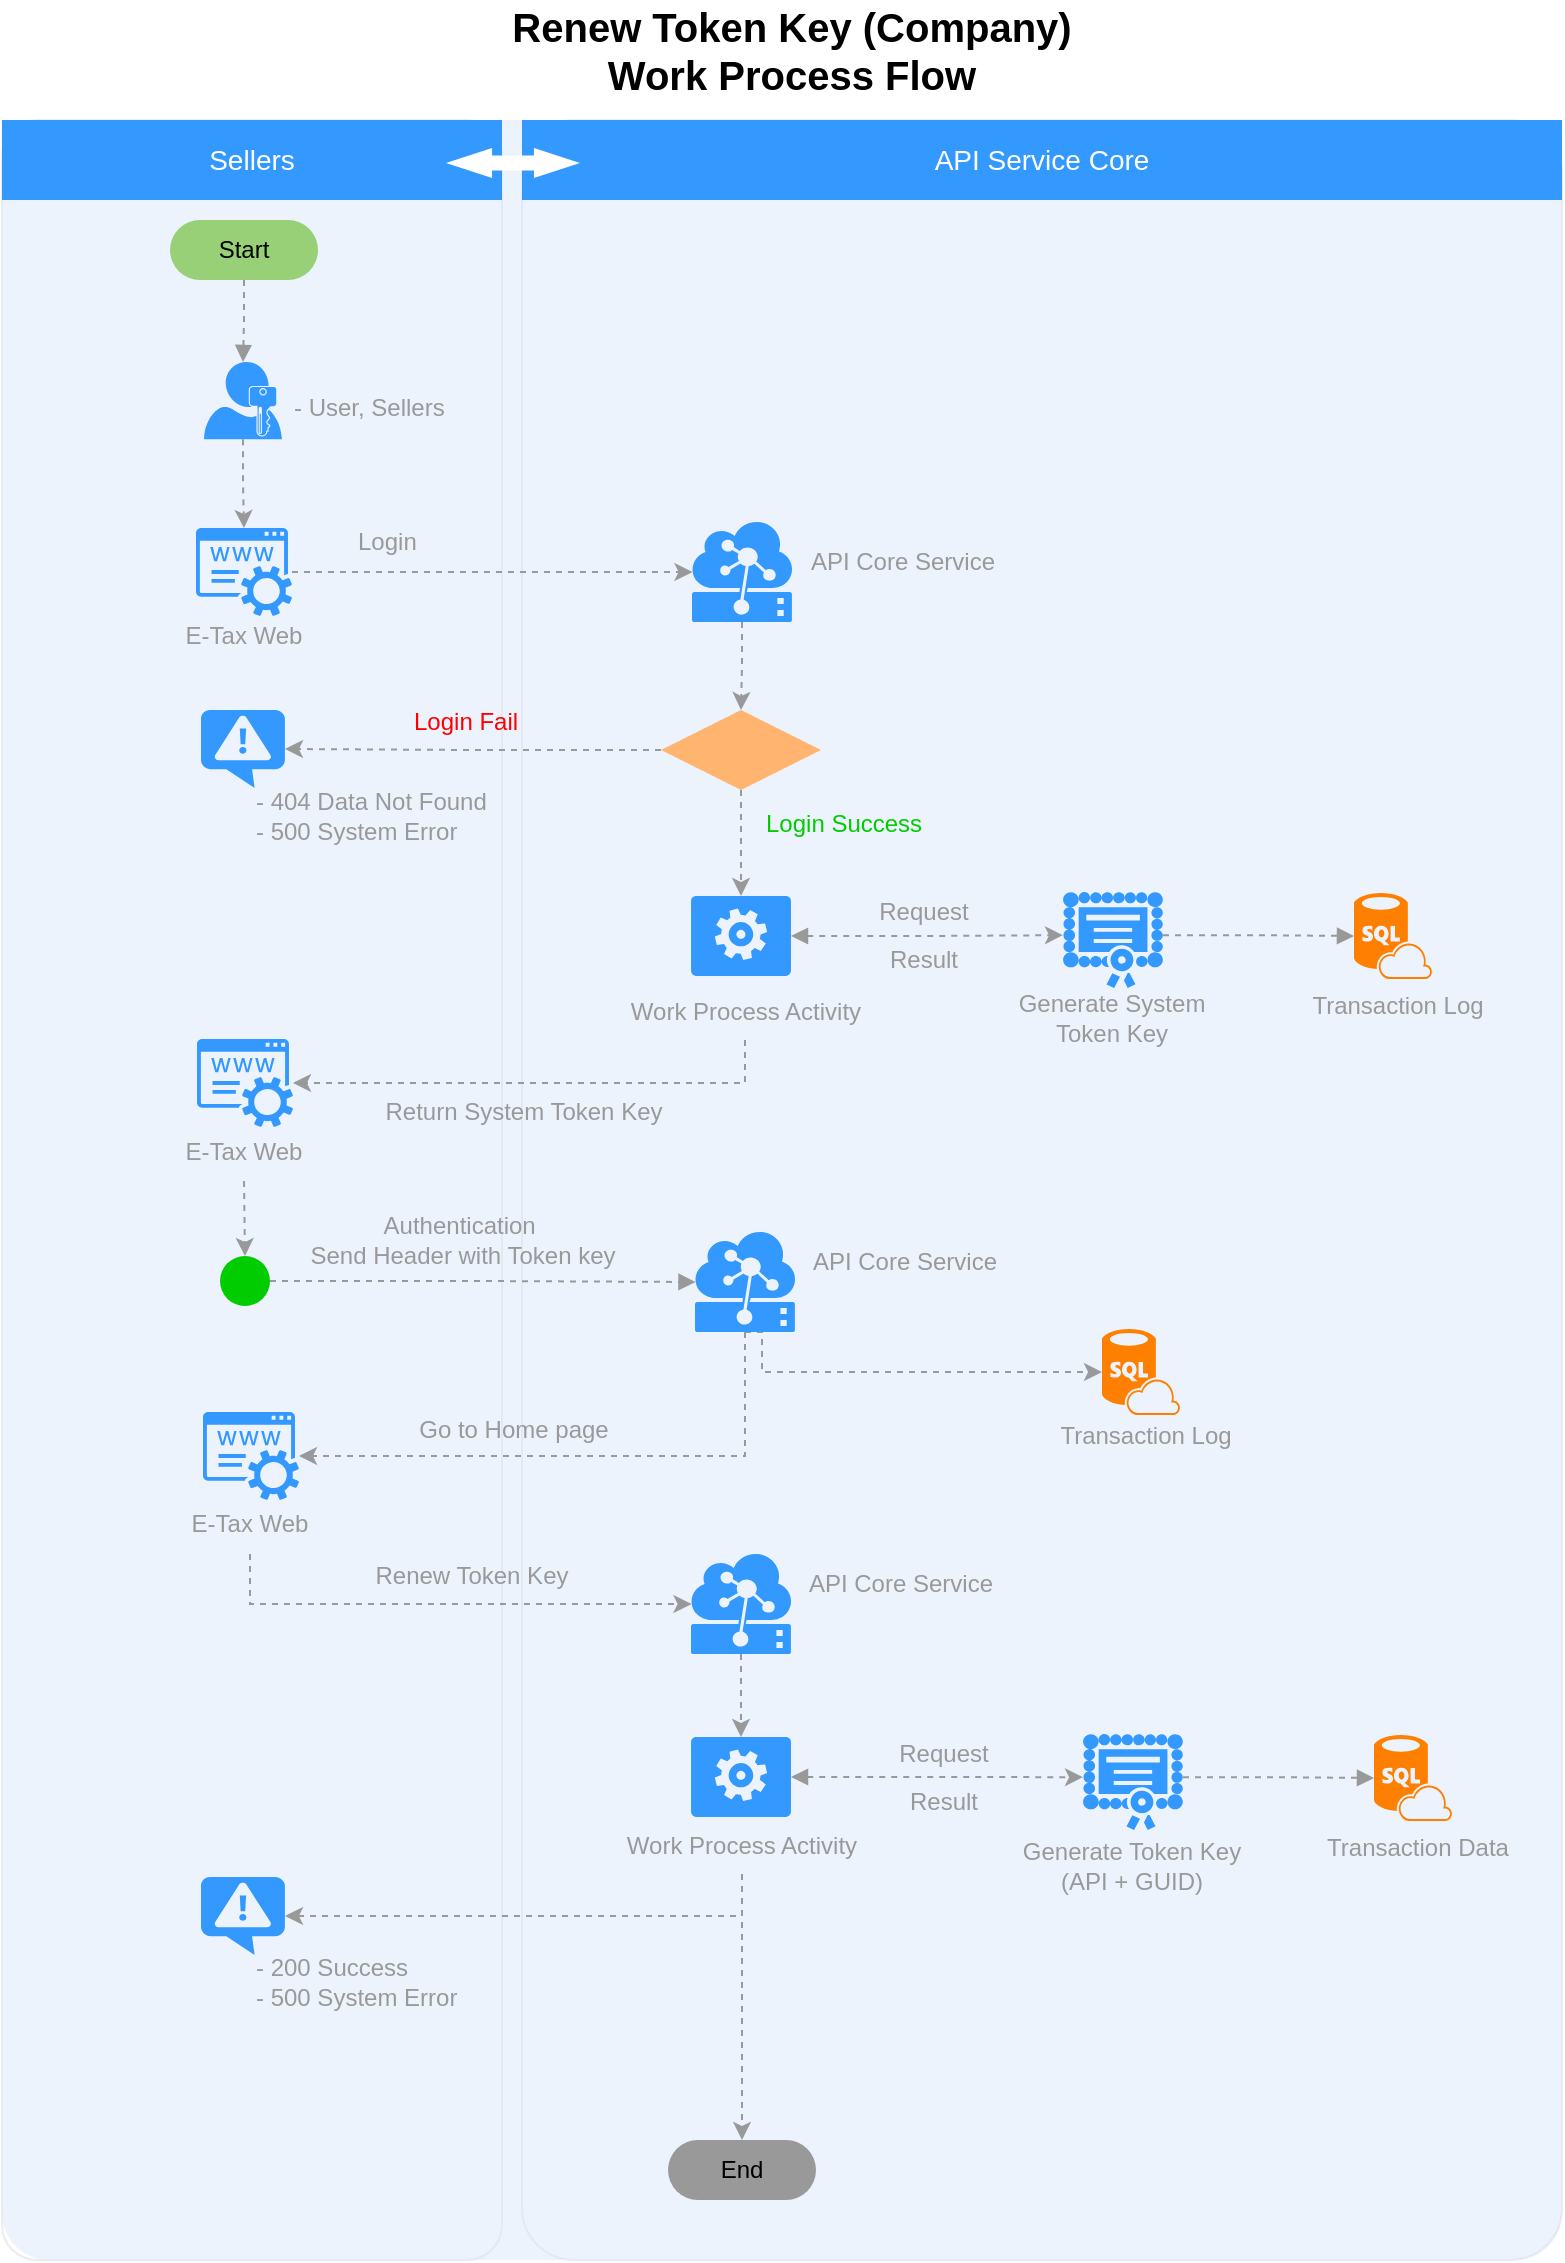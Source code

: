 <mxfile version="10.8.0" type="github"><diagram id="98et0ZXu4X3KvnPCGmSZ" name="Page-1"><mxGraphModel dx="1220" dy="634" grid="0" gridSize="10" guides="1" tooltips="1" connect="1" arrows="1" fold="1" page="1" pageScale="1" pageWidth="827" pageHeight="1169" math="0" shadow="0"><root><mxCell id="0"/><mxCell id="1" parent="0"/><mxCell id="7HTfFK8CQtJWUfkesm8e-1" value="" style="rounded=1;whiteSpace=wrap;html=1;strokeColor=#E6E6E6;strokeWidth=1;fillColor=#FFFFFF;fontFamily=Helvetica;fontSize=14;fontColor=#FFB366;opacity=75;verticalAlign=top;fontStyle=1;arcSize=5;" parent="1" vertex="1"><mxGeometry x="290" y="80" width="520" height="1070" as="geometry"/></mxCell><mxCell id="7HTfFK8CQtJWUfkesm8e-2" value="" style="rounded=1;whiteSpace=wrap;html=1;strokeColor=#E6E6E6;strokeWidth=1;fillColor=#FFFFFF;fontFamily=Helvetica;fontSize=14;fontColor=#FFB366;opacity=75;verticalAlign=top;fontStyle=1;arcSize=7;" parent="1" vertex="1"><mxGeometry x="30" y="80" width="250" height="1070" as="geometry"/></mxCell><mxCell id="7HTfFK8CQtJWUfkesm8e-3" value="" style="rounded=1;whiteSpace=wrap;html=1;strokeColor=none;strokeWidth=1;fillColor=#dae8fc;fontSize=12;align=center;arcSize=3;opacity=50;" parent="1" vertex="1"><mxGeometry x="30" y="80" width="780" height="1070" as="geometry"/></mxCell><mxCell id="7HTfFK8CQtJWUfkesm8e-4" value="Sellers" style="whiteSpace=wrap;html=1;dashed=1;strokeColor=none;strokeWidth=2;fillColor=#3399FF;fontFamily=Helvetica;fontSize=14;fontColor=#FFFFFF;fontStyle=0" parent="1" vertex="1"><mxGeometry x="30" y="80" width="250" height="40" as="geometry"/></mxCell><mxCell id="7HTfFK8CQtJWUfkesm8e-5" value="API Service Core" style="whiteSpace=wrap;html=1;dashed=1;strokeColor=none;strokeWidth=2;fillColor=#3399FF;fontFamily=Helvetica;fontSize=14;fontColor=#FFFFFF;fontStyle=0" parent="1" vertex="1"><mxGeometry x="290" y="80" width="520" height="40" as="geometry"/></mxCell><mxCell id="7HTfFK8CQtJWUfkesm8e-6" value="Renew Token Key (Company)&lt;br&gt;Work Process Flow" style="text;html=1;strokeColor=none;fillColor=none;align=center;verticalAlign=middle;whiteSpace=wrap;rounded=0;fontStyle=1;fontSize=20;" parent="1" vertex="1"><mxGeometry x="277" y="20" width="296" height="50" as="geometry"/></mxCell><mxCell id="7HTfFK8CQtJWUfkesm8e-7" value="" style="shape=mxgraph.arrows.two_way_arrow_horizontal;html=1;verticalLabelPosition=bottom;verticalAlign=top;strokeWidth=2;strokeColor=none;dashed=1;fillColor=#FFFFFF;fontFamily=Verdana;fontSize=12;fontColor=#00BEF2" parent="1" vertex="1"><mxGeometry x="252" y="94" width="67" height="15" as="geometry"/></mxCell><mxCell id="7HTfFK8CQtJWUfkesm8e-8" style="edgeStyle=orthogonalEdgeStyle;rounded=0;orthogonalLoop=1;jettySize=auto;html=1;exitX=0.5;exitY=1;exitDx=0;exitDy=0;exitPerimeter=0;entryX=0;entryY=0.5;entryDx=0;entryDy=0;entryPerimeter=0;dashed=1;strokeColor=#999999;fontColor=#00CC00;" parent="1" source="7HTfFK8CQtJWUfkesm8e-9" target="7HTfFK8CQtJWUfkesm8e-59" edge="1"><mxGeometry relative="1" as="geometry"><Array as="points"><mxPoint x="410" y="686"/><mxPoint x="410" y="706"/></Array></mxGeometry></mxCell><mxCell id="7HTfFK8CQtJWUfkesm8e-9" value="" style="shadow=0;dashed=0;html=1;strokeColor=none;labelPosition=center;verticalLabelPosition=bottom;verticalAlign=top;align=center;shape=mxgraph.mscae.cloud.iot_edge;fillColor=#3399FF;pointerEvents=1;fontSize=12;fontColor=#999999;" parent="1" vertex="1"><mxGeometry x="376.5" y="636" width="50" height="50" as="geometry"/></mxCell><mxCell id="7HTfFK8CQtJWUfkesm8e-10" style="edgeStyle=orthogonalEdgeStyle;rounded=0;orthogonalLoop=1;jettySize=auto;html=1;fontSize=14;strokeColor=#999999;dashed=1;entryX=0.005;entryY=0.5;entryDx=0;entryDy=0;entryPerimeter=0;" parent="1" source="7HTfFK8CQtJWUfkesm8e-24" target="7HTfFK8CQtJWUfkesm8e-18" edge="1"><mxGeometry relative="1" as="geometry"><mxPoint x="521" y="333" as="targetPoint"/><mxPoint x="187" y="333" as="sourcePoint"/></mxGeometry></mxCell><mxCell id="7HTfFK8CQtJWUfkesm8e-11" value="Login" style="text;html=1;strokeColor=none;fillColor=none;align=left;verticalAlign=middle;whiteSpace=wrap;rounded=0;fontSize=12;fontColor=#999999;" parent="1" vertex="1"><mxGeometry x="205.5" y="281" width="59" height="20" as="geometry"/></mxCell><mxCell id="7HTfFK8CQtJWUfkesm8e-12" style="edgeStyle=orthogonalEdgeStyle;rounded=0;orthogonalLoop=1;jettySize=auto;html=1;exitX=0.5;exitY=1;exitDx=0;exitDy=0;dashed=1;strokeColor=#999999;exitPerimeter=0;" parent="1" source="7HTfFK8CQtJWUfkesm8e-22" target="7HTfFK8CQtJWUfkesm8e-24" edge="1"><mxGeometry relative="1" as="geometry"><mxPoint x="151" y="289" as="sourcePoint"/><mxPoint x="151" y="345" as="targetPoint"/></mxGeometry></mxCell><mxCell id="7HTfFK8CQtJWUfkesm8e-13" value="" style="group" parent="1" vertex="1" connectable="0"><mxGeometry x="675" y="456.5" width="108" height="79" as="geometry"/></mxCell><mxCell id="7HTfFK8CQtJWUfkesm8e-14" value="" style="group" parent="7HTfFK8CQtJWUfkesm8e-13" vertex="1" connectable="0"><mxGeometry width="108" height="79" as="geometry"/></mxCell><mxCell id="7HTfFK8CQtJWUfkesm8e-15" value="Transaction Log" style="text;html=1;strokeColor=none;fillColor=none;align=center;verticalAlign=middle;whiteSpace=wrap;rounded=0;fontSize=12;fontColor=#999999;" parent="7HTfFK8CQtJWUfkesm8e-14" vertex="1"><mxGeometry x="-1" y="52" width="108" height="29" as="geometry"/></mxCell><mxCell id="7HTfFK8CQtJWUfkesm8e-16" value="" style="verticalLabelPosition=bottom;html=1;verticalAlign=top;align=center;strokeColor=none;fillColor=#FF8000;shape=mxgraph.azure.sql_database_sql_azure;fontSize=12;fontColor=#999999;" parent="7HTfFK8CQtJWUfkesm8e-14" vertex="1"><mxGeometry x="31" y="10" width="39" height="43" as="geometry"/></mxCell><mxCell id="7HTfFK8CQtJWUfkesm8e-17" style="edgeStyle=orthogonalEdgeStyle;rounded=0;orthogonalLoop=1;jettySize=auto;html=1;exitX=0.5;exitY=1;exitDx=0;exitDy=0;exitPerimeter=0;entryX=0.5;entryY=0;entryDx=0;entryDy=0;dashed=1;strokeColor=#999999;" parent="1" source="7HTfFK8CQtJWUfkesm8e-18" target="7HTfFK8CQtJWUfkesm8e-49" edge="1"><mxGeometry relative="1" as="geometry"/></mxCell><mxCell id="7HTfFK8CQtJWUfkesm8e-18" value="" style="shadow=0;dashed=0;html=1;strokeColor=none;labelPosition=center;verticalLabelPosition=bottom;verticalAlign=top;align=center;shape=mxgraph.mscae.cloud.iot_edge;fillColor=#3399FF;pointerEvents=1;fontSize=12;fontColor=#999999;" parent="1" vertex="1"><mxGeometry x="375" y="281" width="50" height="50" as="geometry"/></mxCell><mxCell id="7HTfFK8CQtJWUfkesm8e-19" value="API Core Service" style="text;html=1;strokeColor=none;fillColor=none;align=center;verticalAlign=middle;whiteSpace=wrap;rounded=0;fontSize=12;fontColor=#999999;" parent="1" vertex="1"><mxGeometry x="430" y="286.5" width="101" height="29" as="geometry"/></mxCell><mxCell id="7HTfFK8CQtJWUfkesm8e-20" value="" style="group" parent="1" vertex="1" connectable="0"><mxGeometry x="131" y="201" width="162.5" height="50" as="geometry"/></mxCell><mxCell id="7HTfFK8CQtJWUfkesm8e-21" value="&lt;font color=&quot;#999999&quot; style=&quot;font-size: 12px&quot;&gt;- User, Sellers&lt;br&gt;&lt;br&gt;&lt;/font&gt;" style="text;html=1;strokeColor=none;fillColor=none;align=left;verticalAlign=middle;whiteSpace=wrap;rounded=0;fontSize=12;" parent="7HTfFK8CQtJWUfkesm8e-20" vertex="1"><mxGeometry x="42.5" y="10" width="120" height="40" as="geometry"/></mxCell><mxCell id="7HTfFK8CQtJWUfkesm8e-22" value="" style="pointerEvents=1;shadow=0;dashed=0;html=1;strokeColor=none;labelPosition=center;verticalLabelPosition=bottom;verticalAlign=top;align=center;shape=mxgraph.mscae.enterprise.user_permissions;fillColor=#3399FF;fontSize=14;" parent="7HTfFK8CQtJWUfkesm8e-20" vertex="1"><mxGeometry width="39" height="38.678" as="geometry"/></mxCell><mxCell id="7HTfFK8CQtJWUfkesm8e-23" value="" style="group" parent="1" vertex="1" connectable="0"><mxGeometry x="95.5" y="284" width="110" height="74" as="geometry"/></mxCell><mxCell id="7HTfFK8CQtJWUfkesm8e-24" value="" style="pointerEvents=1;shadow=0;dashed=0;html=1;strokeColor=none;fillColor=#3399FF;labelPosition=center;verticalLabelPosition=bottom;verticalAlign=top;outlineConnect=0;align=center;shape=mxgraph.office.services.registrar_service;" parent="7HTfFK8CQtJWUfkesm8e-23" vertex="1"><mxGeometry x="31.5" width="48" height="44" as="geometry"/></mxCell><mxCell id="7HTfFK8CQtJWUfkesm8e-25" value="E-Tax Web" style="text;html=1;strokeColor=none;fillColor=none;align=center;verticalAlign=middle;whiteSpace=wrap;rounded=0;fontSize=12;fontColor=#999999;" parent="7HTfFK8CQtJWUfkesm8e-23" vertex="1"><mxGeometry y="39" width="110" height="30" as="geometry"/></mxCell><mxCell id="7HTfFK8CQtJWUfkesm8e-26" value="" style="group" parent="1" vertex="1" connectable="0"><mxGeometry x="321.5" y="468" width="160" height="72" as="geometry"/></mxCell><mxCell id="7HTfFK8CQtJWUfkesm8e-27" value="" style="verticalLabelPosition=bottom;html=1;verticalAlign=top;align=center;strokeColor=none;fillColor=#3399FF;shape=mxgraph.azure.worker_role;fontSize=12;fontColor=#999999;" parent="7HTfFK8CQtJWUfkesm8e-26" vertex="1"><mxGeometry x="53" width="50" height="40" as="geometry"/></mxCell><mxCell id="7HTfFK8CQtJWUfkesm8e-28" value="Work Process Activity&lt;br&gt;" style="text;html=1;strokeColor=none;fillColor=none;align=center;verticalAlign=middle;whiteSpace=wrap;rounded=0;fontSize=12;fontColor=#999999;" parent="7HTfFK8CQtJWUfkesm8e-26" vertex="1"><mxGeometry y="43" width="160" height="29" as="geometry"/></mxCell><mxCell id="7HTfFK8CQtJWUfkesm8e-29" value="" style="group" parent="1" vertex="1" connectable="0"><mxGeometry x="527.5" y="459.5" width="114" height="81" as="geometry"/></mxCell><mxCell id="7HTfFK8CQtJWUfkesm8e-30" value="" style="group" parent="7HTfFK8CQtJWUfkesm8e-29" vertex="1" connectable="0"><mxGeometry width="114" height="81" as="geometry"/></mxCell><mxCell id="7HTfFK8CQtJWUfkesm8e-31" value="Generate System Token Key&lt;br&gt;" style="text;html=1;strokeColor=none;fillColor=none;align=center;verticalAlign=middle;whiteSpace=wrap;rounded=0;fontSize=12;fontColor=#999999;" parent="7HTfFK8CQtJWUfkesm8e-30" vertex="1"><mxGeometry y="54" width="114" height="30" as="geometry"/></mxCell><mxCell id="7HTfFK8CQtJWUfkesm8e-32" value="" style="pointerEvents=1;shadow=0;dashed=0;html=1;strokeColor=none;labelPosition=center;verticalLabelPosition=bottom;verticalAlign=top;align=center;shape=mxgraph.mscae.intune.inventory_license;fillColor=#3399FF;fontSize=14;" parent="7HTfFK8CQtJWUfkesm8e-29" vertex="1"><mxGeometry x="33" y="6.5" width="50" height="48" as="geometry"/></mxCell><mxCell id="7HTfFK8CQtJWUfkesm8e-33" style="edgeStyle=orthogonalEdgeStyle;rounded=0;orthogonalLoop=1;jettySize=auto;html=1;exitX=1;exitY=0.5;exitDx=0;exitDy=0;exitPerimeter=0;entryX=0;entryY=0.45;entryDx=0;entryDy=0;entryPerimeter=0;dashed=1;strokeColor=#999999;startArrow=block;startFill=1;" parent="1" source="7HTfFK8CQtJWUfkesm8e-27" target="7HTfFK8CQtJWUfkesm8e-32" edge="1"><mxGeometry relative="1" as="geometry"/></mxCell><mxCell id="7HTfFK8CQtJWUfkesm8e-34" value="Request" style="text;html=1;strokeColor=none;fillColor=none;align=center;verticalAlign=middle;whiteSpace=wrap;rounded=0;fontSize=12;fontColor=#999999;" parent="1" vertex="1"><mxGeometry x="461" y="466" width="60" height="20" as="geometry"/></mxCell><mxCell id="7HTfFK8CQtJWUfkesm8e-35" value="Result" style="text;html=1;strokeColor=none;fillColor=none;align=center;verticalAlign=middle;whiteSpace=wrap;rounded=0;fontSize=12;fontColor=#999999;" parent="1" vertex="1"><mxGeometry x="461" y="490" width="60" height="20" as="geometry"/></mxCell><mxCell id="7HTfFK8CQtJWUfkesm8e-36" value="" style="group" parent="1" vertex="1" connectable="0"><mxGeometry x="96" y="539.5" width="110" height="74" as="geometry"/></mxCell><mxCell id="7HTfFK8CQtJWUfkesm8e-37" value="" style="pointerEvents=1;shadow=0;dashed=0;html=1;strokeColor=none;fillColor=#3399FF;labelPosition=center;verticalLabelPosition=bottom;verticalAlign=top;outlineConnect=0;align=center;shape=mxgraph.office.services.registrar_service;" parent="7HTfFK8CQtJWUfkesm8e-36" vertex="1"><mxGeometry x="31.5" width="48" height="44" as="geometry"/></mxCell><mxCell id="7HTfFK8CQtJWUfkesm8e-38" value="E-Tax Web" style="text;html=1;strokeColor=none;fillColor=none;align=center;verticalAlign=middle;whiteSpace=wrap;rounded=0;fontSize=12;fontColor=#999999;" parent="7HTfFK8CQtJWUfkesm8e-36" vertex="1"><mxGeometry y="41" width="110" height="30" as="geometry"/></mxCell><mxCell id="7HTfFK8CQtJWUfkesm8e-39" value="Return System Token Key&lt;br&gt;" style="text;html=1;strokeColor=none;fillColor=none;align=center;verticalAlign=middle;whiteSpace=wrap;rounded=0;fontSize=12;fontColor=#999999;" parent="1" vertex="1"><mxGeometry x="206.5" y="567.5" width="168" height="16" as="geometry"/></mxCell><mxCell id="7HTfFK8CQtJWUfkesm8e-40" style="edgeStyle=orthogonalEdgeStyle;rounded=0;orthogonalLoop=1;jettySize=auto;html=1;exitX=1;exitY=0.5;exitDx=0;exitDy=0;entryX=0.005;entryY=0.5;entryDx=0;entryDy=0;dashed=1;startArrow=none;startFill=0;endArrow=block;endFill=1;strokeColor=#999999;entryPerimeter=0;" parent="1" source="7xyW79Q6c96OPX3ZE_rg-1" target="7HTfFK8CQtJWUfkesm8e-9" edge="1"><mxGeometry relative="1" as="geometry"><mxPoint x="368" y="619" as="targetPoint"/></mxGeometry></mxCell><mxCell id="7HTfFK8CQtJWUfkesm8e-41" style="edgeStyle=orthogonalEdgeStyle;rounded=0;orthogonalLoop=1;jettySize=auto;html=1;exitX=1;exitY=0.45;exitDx=0;exitDy=0;exitPerimeter=0;entryX=0;entryY=0.5;entryDx=0;entryDy=0;entryPerimeter=0;dashed=1;startArrow=none;startFill=0;endArrow=block;endFill=1;strokeColor=#999999;" parent="1" source="7HTfFK8CQtJWUfkesm8e-32" target="7HTfFK8CQtJWUfkesm8e-16" edge="1"><mxGeometry relative="1" as="geometry"/></mxCell><mxCell id="7HTfFK8CQtJWUfkesm8e-42" value="Authentication&amp;nbsp;&lt;br&gt;Send Header with Token key&lt;br&gt;" style="text;html=1;strokeColor=none;fillColor=none;align=center;verticalAlign=middle;whiteSpace=wrap;rounded=0;fontSize=12;fontColor=#999999;" parent="1" vertex="1"><mxGeometry x="178.5" y="622.5" width="163" height="34" as="geometry"/></mxCell><mxCell id="7HTfFK8CQtJWUfkesm8e-43" value="API Core Service" style="text;html=1;strokeColor=none;fillColor=none;align=center;verticalAlign=middle;whiteSpace=wrap;rounded=0;fontSize=12;fontColor=#999999;" parent="1" vertex="1"><mxGeometry x="431" y="636.5" width="101" height="29" as="geometry"/></mxCell><mxCell id="7HTfFK8CQtJWUfkesm8e-44" style="edgeStyle=orthogonalEdgeStyle;rounded=0;orthogonalLoop=1;jettySize=auto;html=1;exitX=0.5;exitY=1;exitDx=0;exitDy=0;entryX=0.5;entryY=0;entryDx=0;entryDy=0;entryPerimeter=0;dashed=1;startArrow=none;startFill=0;endArrow=block;endFill=1;strokeColor=#999999;fontColor=#000000;" parent="1" source="7HTfFK8CQtJWUfkesm8e-45" target="7HTfFK8CQtJWUfkesm8e-22" edge="1"><mxGeometry relative="1" as="geometry"/></mxCell><mxCell id="7HTfFK8CQtJWUfkesm8e-45" value="Start" style="rounded=1;whiteSpace=wrap;html=1;fontColor=#000000;align=center;arcSize=50;labelBackgroundColor=none;fillColor=#97D077;strokeColor=none;" parent="1" vertex="1"><mxGeometry x="114" y="130" width="74" height="30" as="geometry"/></mxCell><mxCell id="7HTfFK8CQtJWUfkesm8e-46" value="Login Success&lt;br&gt;" style="text;html=1;strokeColor=none;fillColor=none;align=left;verticalAlign=middle;whiteSpace=wrap;rounded=0;fontSize=12;fontColor=#00CC00;" parent="1" vertex="1"><mxGeometry x="410" y="415" width="103" height="34" as="geometry"/></mxCell><mxCell id="7HTfFK8CQtJWUfkesm8e-47" style="edgeStyle=orthogonalEdgeStyle;rounded=0;orthogonalLoop=1;jettySize=auto;html=1;exitX=0.5;exitY=1;exitDx=0;exitDy=0;entryX=0.5;entryY=0;entryDx=0;entryDy=0;entryPerimeter=0;strokeColor=#999999;dashed=1;" parent="1" source="7HTfFK8CQtJWUfkesm8e-49" target="7HTfFK8CQtJWUfkesm8e-27" edge="1"><mxGeometry relative="1" as="geometry"/></mxCell><mxCell id="7HTfFK8CQtJWUfkesm8e-48" style="edgeStyle=orthogonalEdgeStyle;rounded=0;orthogonalLoop=1;jettySize=auto;html=1;exitX=0;exitY=0.5;exitDx=0;exitDy=0;entryX=1;entryY=0.5;entryDx=0;entryDy=0;entryPerimeter=0;dashed=1;strokeColor=#999999;" parent="1" source="7HTfFK8CQtJWUfkesm8e-49" target="7HTfFK8CQtJWUfkesm8e-50" edge="1"><mxGeometry relative="1" as="geometry"/></mxCell><mxCell id="7HTfFK8CQtJWUfkesm8e-49" value="" style="rhombus;whiteSpace=wrap;html=1;strokeColor=none;strokeWidth=1;fillColor=#FFB570;fontSize=12;fontColor=#999999;align=left;" parent="1" vertex="1"><mxGeometry x="359.5" y="375" width="80" height="40" as="geometry"/></mxCell><mxCell id="7HTfFK8CQtJWUfkesm8e-50" value="" style="verticalLabelPosition=bottom;html=1;verticalAlign=top;align=center;strokeColor=none;fillColor=#3399FF;shape=mxgraph.azure.notification_topic;fontSize=12;fontColor=#999999;" parent="1" vertex="1"><mxGeometry x="129.5" y="375" width="42" height="39" as="geometry"/></mxCell><mxCell id="7HTfFK8CQtJWUfkesm8e-51" value="- 404 Data Not Found&lt;br&gt;- 500 System Error&lt;br&gt;" style="text;html=1;strokeColor=none;fillColor=none;align=left;verticalAlign=middle;whiteSpace=wrap;rounded=0;fontSize=12;fontColor=#999999;" parent="1" vertex="1"><mxGeometry x="155" y="410" width="143" height="35" as="geometry"/></mxCell><mxCell id="7HTfFK8CQtJWUfkesm8e-52" value="Login Fail&lt;br&gt;" style="text;html=1;strokeColor=none;fillColor=none;align=left;verticalAlign=middle;whiteSpace=wrap;rounded=0;fontSize=12;fontColor=#FF0000;" parent="1" vertex="1"><mxGeometry x="234" y="370" width="103" height="22" as="geometry"/></mxCell><mxCell id="7HTfFK8CQtJWUfkesm8e-53" style="edgeStyle=orthogonalEdgeStyle;rounded=0;orthogonalLoop=1;jettySize=auto;html=1;exitX=0.5;exitY=1;exitDx=0;exitDy=0;dashed=1;strokeColor=#999999;fontColor=#00CC00;" parent="1" source="7HTfFK8CQtJWUfkesm8e-28" target="7HTfFK8CQtJWUfkesm8e-37" edge="1"><mxGeometry relative="1" as="geometry"/></mxCell><mxCell id="7HTfFK8CQtJWUfkesm8e-54" value="" style="group" parent="1" vertex="1" connectable="0"><mxGeometry x="321.5" y="888.5" width="160" height="72" as="geometry"/></mxCell><mxCell id="7HTfFK8CQtJWUfkesm8e-55" value="" style="verticalLabelPosition=bottom;html=1;verticalAlign=top;align=center;strokeColor=none;fillColor=#3399FF;shape=mxgraph.azure.worker_role;fontSize=12;fontColor=#999999;" parent="7HTfFK8CQtJWUfkesm8e-54" vertex="1"><mxGeometry x="53" width="50" height="40" as="geometry"/></mxCell><mxCell id="7HTfFK8CQtJWUfkesm8e-56" value="" style="group" parent="1" vertex="1" connectable="0"><mxGeometry x="540" y="703.5" width="108" height="79" as="geometry"/></mxCell><mxCell id="7HTfFK8CQtJWUfkesm8e-57" value="" style="group" parent="7HTfFK8CQtJWUfkesm8e-56" vertex="1" connectable="0"><mxGeometry width="108" height="79" as="geometry"/></mxCell><mxCell id="7HTfFK8CQtJWUfkesm8e-58" value="Transaction Log" style="text;html=1;strokeColor=none;fillColor=none;align=center;verticalAlign=middle;whiteSpace=wrap;rounded=0;fontSize=12;fontColor=#999999;" parent="7HTfFK8CQtJWUfkesm8e-57" vertex="1"><mxGeometry x="8" y="20" width="108" height="29" as="geometry"/></mxCell><mxCell id="7HTfFK8CQtJWUfkesm8e-59" value="" style="verticalLabelPosition=bottom;html=1;verticalAlign=top;align=center;strokeColor=none;fillColor=#FF8000;shape=mxgraph.azure.sql_database_sql_azure;fontSize=12;fontColor=#999999;" parent="7HTfFK8CQtJWUfkesm8e-57" vertex="1"><mxGeometry x="40" y="-19" width="39" height="43" as="geometry"/></mxCell><mxCell id="7HTfFK8CQtJWUfkesm8e-60" value="" style="group" parent="1" vertex="1" connectable="0"><mxGeometry x="99" y="726" width="110" height="74" as="geometry"/></mxCell><mxCell id="7HTfFK8CQtJWUfkesm8e-61" value="" style="pointerEvents=1;shadow=0;dashed=0;html=1;strokeColor=none;fillColor=#3399FF;labelPosition=center;verticalLabelPosition=bottom;verticalAlign=top;outlineConnect=0;align=center;shape=mxgraph.office.services.registrar_service;" parent="7HTfFK8CQtJWUfkesm8e-60" vertex="1"><mxGeometry x="31.5" width="48" height="44" as="geometry"/></mxCell><mxCell id="7HTfFK8CQtJWUfkesm8e-62" value="E-Tax Web" style="text;html=1;strokeColor=none;fillColor=none;align=center;verticalAlign=middle;whiteSpace=wrap;rounded=0;fontSize=12;fontColor=#999999;" parent="7HTfFK8CQtJWUfkesm8e-60" vertex="1"><mxGeometry y="41" width="110" height="30" as="geometry"/></mxCell><mxCell id="7HTfFK8CQtJWUfkesm8e-63" value="Go to Home page&lt;br&gt;" style="text;html=1;strokeColor=none;fillColor=none;align=center;verticalAlign=middle;whiteSpace=wrap;rounded=0;fontSize=12;fontColor=#999999;" parent="1" vertex="1"><mxGeometry x="201.5" y="727" width="168" height="16" as="geometry"/></mxCell><mxCell id="7HTfFK8CQtJWUfkesm8e-64" style="edgeStyle=orthogonalEdgeStyle;rounded=0;orthogonalLoop=1;jettySize=auto;html=1;exitX=0.5;exitY=1;exitDx=0;exitDy=0;dashed=1;strokeColor=#999999;fontColor=#00CC00;exitPerimeter=0;" parent="1" source="7HTfFK8CQtJWUfkesm8e-9" target="7HTfFK8CQtJWUfkesm8e-61" edge="1"><mxGeometry relative="1" as="geometry"><mxPoint x="405" y="726.5" as="sourcePoint"/><Array as="points"><mxPoint x="402" y="748"/></Array></mxGeometry></mxCell><mxCell id="7HTfFK8CQtJWUfkesm8e-65" style="edgeStyle=orthogonalEdgeStyle;rounded=0;orthogonalLoop=1;jettySize=auto;html=1;exitX=0.5;exitY=1;exitDx=0;exitDy=0;exitPerimeter=0;entryX=0.5;entryY=0;entryDx=0;entryDy=0;entryPerimeter=0;dashed=1;strokeColor=#999999;fontColor=#00CC00;" parent="1" source="7HTfFK8CQtJWUfkesm8e-66" target="7HTfFK8CQtJWUfkesm8e-55" edge="1"><mxGeometry relative="1" as="geometry"/></mxCell><mxCell id="7HTfFK8CQtJWUfkesm8e-66" value="" style="shadow=0;dashed=0;html=1;strokeColor=none;labelPosition=center;verticalLabelPosition=bottom;verticalAlign=top;align=center;shape=mxgraph.mscae.cloud.iot_edge;fillColor=#3399FF;pointerEvents=1;fontSize=12;fontColor=#999999;" parent="1" vertex="1"><mxGeometry x="374.5" y="797" width="50" height="50" as="geometry"/></mxCell><mxCell id="7HTfFK8CQtJWUfkesm8e-67" value="API Core Service" style="text;html=1;strokeColor=none;fillColor=none;align=center;verticalAlign=middle;whiteSpace=wrap;rounded=0;fontSize=12;fontColor=#999999;" parent="1" vertex="1"><mxGeometry x="429" y="797.5" width="101" height="29" as="geometry"/></mxCell><mxCell id="7HTfFK8CQtJWUfkesm8e-68" value="" style="group" parent="1" vertex="1" connectable="0"><mxGeometry x="540" y="961" width="108" height="79" as="geometry"/></mxCell><mxCell id="7HTfFK8CQtJWUfkesm8e-69" style="edgeStyle=orthogonalEdgeStyle;rounded=0;orthogonalLoop=1;jettySize=auto;html=1;exitX=0.5;exitY=1;exitDx=0;exitDy=0;entryX=0.005;entryY=0.5;entryDx=0;entryDy=0;entryPerimeter=0;dashed=1;strokeColor=#999999;fontColor=#00CC00;" parent="1" source="7HTfFK8CQtJWUfkesm8e-62" target="7HTfFK8CQtJWUfkesm8e-66" edge="1"><mxGeometry relative="1" as="geometry"/></mxCell><mxCell id="7HTfFK8CQtJWUfkesm8e-70" value="Renew Token Key&lt;br&gt;" style="text;html=1;strokeColor=none;fillColor=none;align=center;verticalAlign=middle;whiteSpace=wrap;rounded=0;fontSize=12;fontColor=#999999;" parent="1" vertex="1"><mxGeometry x="180.5" y="800" width="168" height="16" as="geometry"/></mxCell><mxCell id="7HTfFK8CQtJWUfkesm8e-71" style="edgeStyle=orthogonalEdgeStyle;rounded=0;orthogonalLoop=1;jettySize=auto;html=1;exitX=0.5;exitY=1;exitDx=0;exitDy=0;entryX=1;entryY=0.5;entryDx=0;entryDy=0;entryPerimeter=0;dashed=1;strokeColor=#999999;fontColor=#00CC00;" parent="1" source="7HTfFK8CQtJWUfkesm8e-73" target="7HTfFK8CQtJWUfkesm8e-82" edge="1"><mxGeometry relative="1" as="geometry"/></mxCell><mxCell id="7HTfFK8CQtJWUfkesm8e-72" style="edgeStyle=orthogonalEdgeStyle;rounded=0;orthogonalLoop=1;jettySize=auto;html=1;exitX=0.5;exitY=1;exitDx=0;exitDy=0;entryX=0.5;entryY=0;entryDx=0;entryDy=0;dashed=1;strokeColor=#999999;fontColor=#00CC00;" parent="1" source="7HTfFK8CQtJWUfkesm8e-73" target="7HTfFK8CQtJWUfkesm8e-84" edge="1"><mxGeometry relative="1" as="geometry"/></mxCell><mxCell id="7HTfFK8CQtJWUfkesm8e-73" value="Work Process Activity&lt;br&gt;" style="text;html=1;strokeColor=none;fillColor=none;align=center;verticalAlign=middle;whiteSpace=wrap;rounded=0;fontSize=12;fontColor=#999999;" parent="1" vertex="1"><mxGeometry x="320" y="928" width="160" height="29" as="geometry"/></mxCell><mxCell id="7HTfFK8CQtJWUfkesm8e-74" value="Transaction Data" style="text;html=1;strokeColor=none;fillColor=none;align=center;verticalAlign=middle;whiteSpace=wrap;rounded=0;fontSize=12;fontColor=#999999;" parent="1" vertex="1"><mxGeometry x="684" y="929.5" width="108" height="29" as="geometry"/></mxCell><mxCell id="7HTfFK8CQtJWUfkesm8e-75" value="" style="verticalLabelPosition=bottom;html=1;verticalAlign=top;align=center;strokeColor=none;fillColor=#FF8000;shape=mxgraph.azure.sql_database_sql_azure;fontSize=12;fontColor=#999999;" parent="1" vertex="1"><mxGeometry x="716" y="887.5" width="39" height="43" as="geometry"/></mxCell><mxCell id="7HTfFK8CQtJWUfkesm8e-76" value="Generate Token Key&lt;br&gt;(API + GUID)&lt;br&gt;" style="text;html=1;strokeColor=none;fillColor=none;align=center;verticalAlign=middle;whiteSpace=wrap;rounded=0;fontSize=12;fontColor=#999999;" parent="1" vertex="1"><mxGeometry x="538" y="935" width="114" height="36" as="geometry"/></mxCell><mxCell id="7HTfFK8CQtJWUfkesm8e-77" value="" style="pointerEvents=1;shadow=0;dashed=0;html=1;strokeColor=none;labelPosition=center;verticalLabelPosition=bottom;verticalAlign=top;align=center;shape=mxgraph.mscae.intune.inventory_license;fillColor=#3399FF;fontSize=14;" parent="1" vertex="1"><mxGeometry x="570.5" y="887" width="50" height="48" as="geometry"/></mxCell><mxCell id="7HTfFK8CQtJWUfkesm8e-78" style="edgeStyle=orthogonalEdgeStyle;rounded=0;orthogonalLoop=1;jettySize=auto;html=1;exitX=1;exitY=0.5;exitDx=0;exitDy=0;exitPerimeter=0;entryX=0;entryY=0.45;entryDx=0;entryDy=0;entryPerimeter=0;dashed=1;strokeColor=#999999;startArrow=block;startFill=1;" parent="1" source="7HTfFK8CQtJWUfkesm8e-55" target="7HTfFK8CQtJWUfkesm8e-77" edge="1"><mxGeometry relative="1" as="geometry"><mxPoint x="435" y="908" as="sourcePoint"/></mxGeometry></mxCell><mxCell id="7HTfFK8CQtJWUfkesm8e-79" value="Request" style="text;html=1;strokeColor=none;fillColor=none;align=center;verticalAlign=middle;whiteSpace=wrap;rounded=0;fontSize=12;fontColor=#999999;" parent="1" vertex="1"><mxGeometry x="471" y="887" width="60" height="20" as="geometry"/></mxCell><mxCell id="7HTfFK8CQtJWUfkesm8e-80" value="Result" style="text;html=1;strokeColor=none;fillColor=none;align=center;verticalAlign=middle;whiteSpace=wrap;rounded=0;fontSize=12;fontColor=#999999;" parent="1" vertex="1"><mxGeometry x="471" y="911" width="60" height="20" as="geometry"/></mxCell><mxCell id="7HTfFK8CQtJWUfkesm8e-81" style="edgeStyle=orthogonalEdgeStyle;rounded=0;orthogonalLoop=1;jettySize=auto;html=1;exitX=1;exitY=0.45;exitDx=0;exitDy=0;exitPerimeter=0;entryX=0;entryY=0.5;entryDx=0;entryDy=0;entryPerimeter=0;dashed=1;startArrow=none;startFill=0;endArrow=block;endFill=1;strokeColor=#999999;" parent="1" source="7HTfFK8CQtJWUfkesm8e-77" target="7HTfFK8CQtJWUfkesm8e-75" edge="1"><mxGeometry relative="1" as="geometry"/></mxCell><mxCell id="7HTfFK8CQtJWUfkesm8e-82" value="" style="verticalLabelPosition=bottom;html=1;verticalAlign=top;align=center;strokeColor=none;fillColor=#3399FF;shape=mxgraph.azure.notification_topic;fontSize=12;fontColor=#999999;" parent="1" vertex="1"><mxGeometry x="129.5" y="958.5" width="42" height="39" as="geometry"/></mxCell><mxCell id="7HTfFK8CQtJWUfkesm8e-83" value="- 200 Success&lt;br&gt;- 500 System Error&lt;br&gt;" style="text;html=1;strokeColor=none;fillColor=none;align=left;verticalAlign=middle;whiteSpace=wrap;rounded=0;fontSize=12;fontColor=#999999;" parent="1" vertex="1"><mxGeometry x="155" y="993.5" width="143" height="35" as="geometry"/></mxCell><mxCell id="7HTfFK8CQtJWUfkesm8e-84" value="End" style="rounded=1;whiteSpace=wrap;html=1;fontColor=#000000;align=center;arcSize=50;labelBackgroundColor=none;fillColor=#999999;strokeColor=none;" parent="1" vertex="1"><mxGeometry x="363" y="1090" width="74" height="30" as="geometry"/></mxCell><mxCell id="7xyW79Q6c96OPX3ZE_rg-1" value="" style="ellipse;whiteSpace=wrap;html=1;aspect=fixed;fillColor=#00CC00;fontColor=#000000;align=center;strokeColor=none;" vertex="1" parent="1"><mxGeometry x="139" y="648" width="25" height="25" as="geometry"/></mxCell><mxCell id="7xyW79Q6c96OPX3ZE_rg-2" style="edgeStyle=orthogonalEdgeStyle;rounded=0;orthogonalLoop=1;jettySize=auto;html=1;exitX=0.5;exitY=1;exitDx=0;exitDy=0;entryX=0.5;entryY=0;entryDx=0;entryDy=0;dashed=1;strokeColor=#999999;fontColor=#000000;" edge="1" parent="1" source="7HTfFK8CQtJWUfkesm8e-38" target="7xyW79Q6c96OPX3ZE_rg-1"><mxGeometry relative="1" as="geometry"/></mxCell></root></mxGraphModel></diagram></mxfile>